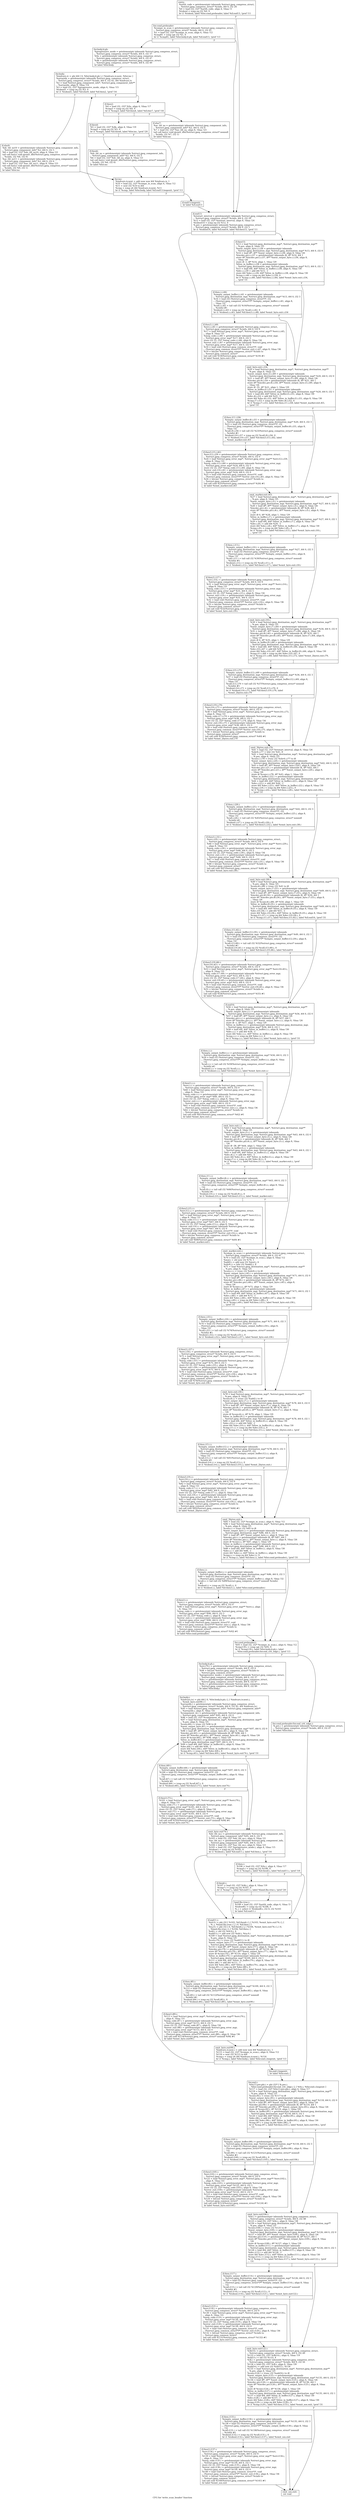 digraph "CFG for 'write_scan_header' function" {
	label="CFG for 'write_scan_header' function";

	Node0x5af9f70 [shape=record,label="{entry:\l  %arith_code = getelementptr inbounds %struct.jpeg_compress_struct,\l... %struct.jpeg_compress_struct* %cinfo, i64 0, i32 24\l  %0 = load i32, i32* %arith_code, align 4, !tbaa !3\l  %tobool = icmp eq i32 %0, 0\l  br i1 %tobool, label %for.cond.preheader, label %if.end13, !prof !11\l|{<s0>T|<s1>F}}"];
	Node0x5af9f70:s0 -> Node0x5afa100;
	Node0x5af9f70:s1 -> Node0x5afa1d0;
	Node0x5afa100 [shape=record,label="{for.cond.preheader:                               \l  %comps_in_scan = getelementptr inbounds %struct.jpeg_compress_struct,\l... %struct.jpeg_compress_struct* %cinfo, i64 0, i32 41\l  %1 = load i32, i32* %comps_in_scan, align 4, !tbaa !12\l  %cmp81 = icmp sgt i32 %1, 0\l  br i1 %cmp81, label %for.body.lr.ph, label %if.end13, !prof !13\l|{<s0>T|<s1>F}}"];
	Node0x5afa100:s0 -> Node0x5ad29a0;
	Node0x5afa100:s1 -> Node0x5afa1d0;
	Node0x5ad29a0 [shape=record,label="{for.body.lr.ph:                                   \l  %progressive_mode = getelementptr inbounds %struct.jpeg_compress_struct,\l... %struct.jpeg_compress_struct* %cinfo, i64 0, i32 37\l  %Ss = getelementptr inbounds %struct.jpeg_compress_struct,\l... %struct.jpeg_compress_struct* %cinfo, i64 0, i32 47\l  %Ah = getelementptr inbounds %struct.jpeg_compress_struct,\l... %struct.jpeg_compress_struct* %cinfo, i64 0, i32 49\l  br label %for.body\l}"];
	Node0x5ad29a0 -> Node0x5ad2f10;
	Node0x5ad2f10 [shape=record,label="{for.body:                                         \l  %indvars.iv = phi i64 [ 0, %for.body.lr.ph ], [ %indvars.iv.next, %for.inc ]\l  %arrayidx = getelementptr inbounds %struct.jpeg_compress_struct,\l... %struct.jpeg_compress_struct* %cinfo, i64 0, i32 42, i64 %indvars.iv\l  %2 = load %struct.jpeg_component_info*, %struct.jpeg_component_info**\l... %arrayidx, align 8, !tbaa !14\l  %3 = load i32, i32* %progressive_mode, align 4, !tbaa !15\l  %tobool1 = icmp eq i32 %3, 0\l  br i1 %tobool1, label %if.else9, label %if.then2, !prof !16\l|{<s0>T|<s1>F}}"];
	Node0x5ad2f10:s0 -> Node0x5ad3570;
	Node0x5ad2f10:s1 -> Node0x5ad3620;
	Node0x5ad3620 [shape=record,label="{if.then2:                                         \l  %4 = load i32, i32* %Ss, align 4, !tbaa !17\l  %cmp3 = icmp eq i32 %4, 0\l  br i1 %cmp3, label %if.then4, label %if.else7, !prof !18\l|{<s0>T|<s1>F}}"];
	Node0x5ad3620:s0 -> Node0x5ad3ae0;
	Node0x5ad3620:s1 -> Node0x5ad3b90;
	Node0x5ad3ae0 [shape=record,label="{if.then4:                                         \l  %5 = load i32, i32* %Ah, align 4, !tbaa !19\l  %cmp5 = icmp eq i32 %5, 0\l  br i1 %cmp5, label %if.then6, label %for.inc, !prof !20\l|{<s0>T|<s1>F}}"];
	Node0x5ad3ae0:s0 -> Node0x5ad4000;
	Node0x5ad3ae0:s1 -> Node0x5ad3130;
	Node0x5ad4000 [shape=record,label="{if.then6:                                         \l  %dc_tbl_no = getelementptr inbounds %struct.jpeg_component_info,\l... %struct.jpeg_component_info* %2, i64 0, i32 5\l  %6 = load i32, i32* %dc_tbl_no, align 4, !tbaa !21\l  tail call fastcc void @emit_dht(%struct.jpeg_compress_struct* nonnull\l... %cinfo, i32 %6, i32 0)\l  br label %for.inc\l}"];
	Node0x5ad4000 -> Node0x5ad3130;
	Node0x5ad3b90 [shape=record,label="{if.else7:                                         \l  %ac_tbl_no = getelementptr inbounds %struct.jpeg_component_info,\l... %struct.jpeg_component_info* %2, i64 0, i32 6\l  %7 = load i32, i32* %ac_tbl_no, align 8, !tbaa !23\l  tail call fastcc void @emit_dht(%struct.jpeg_compress_struct* nonnull\l... %cinfo, i32 %7, i32 1)\l  br label %for.inc\l}"];
	Node0x5ad3b90 -> Node0x5ad3130;
	Node0x5ad3570 [shape=record,label="{if.else9:                                         \l  %dc_tbl_no10 = getelementptr inbounds %struct.jpeg_component_info,\l... %struct.jpeg_component_info* %2, i64 0, i32 5\l  %8 = load i32, i32* %dc_tbl_no10, align 4, !tbaa !21\l  tail call fastcc void @emit_dht(%struct.jpeg_compress_struct* nonnull\l... %cinfo, i32 %8, i32 0)\l  %ac_tbl_no11 = getelementptr inbounds %struct.jpeg_component_info,\l... %struct.jpeg_component_info* %2, i64 0, i32 6\l  %9 = load i32, i32* %ac_tbl_no11, align 8, !tbaa !23\l  tail call fastcc void @emit_dht(%struct.jpeg_compress_struct* nonnull\l... %cinfo, i32 %9, i32 1)\l  br label %for.inc\l}"];
	Node0x5ad3570 -> Node0x5ad3130;
	Node0x5ad3130 [shape=record,label="{for.inc:                                          \l  %indvars.iv.next = add nuw nsw i64 %indvars.iv, 1\l  %10 = load i32, i32* %comps_in_scan, align 4, !tbaa !12\l  %11 = sext i32 %10 to i64\l  %cmp = icmp slt i64 %indvars.iv.next, %11\l  br i1 %cmp, label %for.body, label %if.end13.loopexit, !prof !13\l|{<s0>T|<s1>F}}"];
	Node0x5ad3130:s0 -> Node0x5ad2f10;
	Node0x5ad3130:s1 -> Node0x5ad56c0;
	Node0x5ad56c0 [shape=record,label="{if.end13.loopexit:                                \l  br label %if.end13\l}"];
	Node0x5ad56c0 -> Node0x5afa1d0;
	Node0x5afa1d0 [shape=record,label="{if.end13:                                         \l  %restart_interval = getelementptr inbounds %struct.jpeg_compress_struct,\l... %struct.jpeg_compress_struct* %cinfo, i64 0, i32 29\l  %12 = load i32, i32* %restart_interval, align 8, !tbaa !24\l  %tobool14 = icmp eq i32 %12, 0\l  %.pre = getelementptr inbounds %struct.jpeg_compress_struct,\l... %struct.jpeg_compress_struct* %cinfo, i64 0, i32 5\l  br i1 %tobool14, label %if.end16, label %if.then15, !prof !11\l|{<s0>T|<s1>F}}"];
	Node0x5afa1d0:s0 -> Node0x5ad6130;
	Node0x5afa1d0:s1 -> Node0x5ad6210;
	Node0x5ad6210 [shape=record,label="{if.then15:                                        \l  %13 = load %struct.jpeg_destination_mgr*, %struct.jpeg_destination_mgr**\l... %.pre, align 8, !tbaa !25\l  %next_output_byte.i.i.i36 = getelementptr inbounds\l... %struct.jpeg_destination_mgr, %struct.jpeg_destination_mgr* %13, i64 0, i32 0\l  %14 = load i8*, i8** %next_output_byte.i.i.i36, align 8, !tbaa !26\l  %incdec.ptr.i.i.i37 = getelementptr inbounds i8, i8* %14, i64 1\l  store i8* %incdec.ptr.i.i.i37, i8** %next_output_byte.i.i.i36, align 8,\l... !tbaa !26\l  store i8 -1, i8* %14, align 1, !tbaa !29\l  %free_in_buffer.i.i.i38 = getelementptr inbounds\l... %struct.jpeg_destination_mgr, %struct.jpeg_destination_mgr* %13, i64 0, i32 1\l  %15 = load i64, i64* %free_in_buffer.i.i.i38, align 8, !tbaa !30\l  %dec.i.i.i39 = add i64 %15, -1\l  store i64 %dec.i.i.i39, i64* %free_in_buffer.i.i.i38, align 8, !tbaa !30\l  %cmp.i.i.i40 = icmp eq i64 %dec.i.i.i39, 0\l  br i1 %cmp.i.i.i40, label %if.then.i.i.i44, label %emit_byte.exit.i.i54,\l... !prof !31\l|{<s0>T|<s1>F}}"];
	Node0x5ad6210:s0 -> Node0x5b09130;
	Node0x5ad6210:s1 -> Node0x5b09240;
	Node0x5b09130 [shape=record,label="{if.then.i.i.i44:                                  \l  %empty_output_buffer.i.i.i41 = getelementptr inbounds\l... %struct.jpeg_destination_mgr, %struct.jpeg_destination_mgr* %13, i64 0, i32 3\l  %16 = load i32 (%struct.jpeg_compress_struct*)*, i32\l... (%struct.jpeg_compress_struct*)** %empty_output_buffer.i.i.i41, align 8,\l... !tbaa !32\l  %call.i.i.i42 = tail call i32 %16(%struct.jpeg_compress_struct* nonnull\l... %cinfo) #1\l  %tobool.i.i.i43 = icmp eq i32 %call.i.i.i42, 0\l  br i1 %tobool.i.i.i43, label %if.then3.i.i.i48, label %emit_byte.exit.i.i54\l|{<s0>T|<s1>F}}"];
	Node0x5b09130:s0 -> Node0x5b09730;
	Node0x5b09130:s1 -> Node0x5b09240;
	Node0x5b09730 [shape=record,label="{if.then3.i.i.i48:                                 \l  %err.i.i.i45 = getelementptr inbounds %struct.jpeg_compress_struct,\l... %struct.jpeg_compress_struct* %cinfo, i64 0, i32 0\l  %17 = load %struct.jpeg_error_mgr*, %struct.jpeg_error_mgr** %err.i.i.i45,\l... align 8, !tbaa !33\l  %msg_code.i.i.i46 = getelementptr inbounds %struct.jpeg_error_mgr,\l... %struct.jpeg_error_mgr* %17, i64 0, i32 5\l  store i32 22, i32* %msg_code.i.i.i46, align 8, !tbaa !34\l  %error_exit.i.i.i47 = getelementptr inbounds %struct.jpeg_error_mgr,\l... %struct.jpeg_error_mgr* %17, i64 0, i32 0\l  %18 = load void (%struct.jpeg_common_struct*)*, void\l... (%struct.jpeg_common_struct*)** %error_exit.i.i.i47, align 8, !tbaa !36\l  %19 = bitcast %struct.jpeg_compress_struct* %cinfo to\l... %struct.jpeg_common_struct*\l  tail call void %18(%struct.jpeg_common_struct* %19) #1\l  br label %emit_byte.exit.i.i54\l}"];
	Node0x5b09730 -> Node0x5b09240;
	Node0x5b09240 [shape=record,label="{emit_byte.exit.i.i54:                             \l  %20 = load %struct.jpeg_destination_mgr*, %struct.jpeg_destination_mgr**\l... %.pre, align 8, !tbaa !25\l  %next_output_byte.i3.i.i49 = getelementptr inbounds\l... %struct.jpeg_destination_mgr, %struct.jpeg_destination_mgr* %20, i64 0, i32 0\l  %21 = load i8*, i8** %next_output_byte.i3.i.i49, align 8, !tbaa !26\l  %incdec.ptr.i4.i.i50 = getelementptr inbounds i8, i8* %21, i64 1\l  store i8* %incdec.ptr.i4.i.i50, i8** %next_output_byte.i3.i.i49, align 8,\l... !tbaa !26\l  store i8 -35, i8* %21, align 1, !tbaa !29\l  %free_in_buffer.i5.i.i51 = getelementptr inbounds\l... %struct.jpeg_destination_mgr, %struct.jpeg_destination_mgr* %20, i64 0, i32 1\l  %22 = load i64, i64* %free_in_buffer.i5.i.i51, align 8, !tbaa !30\l  %dec.i6.i.i52 = add i64 %22, -1\l  store i64 %dec.i6.i.i52, i64* %free_in_buffer.i5.i.i51, align 8, !tbaa !30\l  %cmp.i7.i.i53 = icmp eq i64 %dec.i6.i.i52, 0\l  br i1 %cmp.i7.i.i53, label %if.then.i11.i.i58, label %emit_marker.exit.i63,\l... !prof !31\l|{<s0>T|<s1>F}}"];
	Node0x5b09240:s0 -> Node0x5b0a730;
	Node0x5b09240:s1 -> Node0x5b0a810;
	Node0x5b0a730 [shape=record,label="{if.then.i11.i.i58:                                \l  %empty_output_buffer.i8.i.i55 = getelementptr inbounds\l... %struct.jpeg_destination_mgr, %struct.jpeg_destination_mgr* %20, i64 0, i32 3\l  %23 = load i32 (%struct.jpeg_compress_struct*)*, i32\l... (%struct.jpeg_compress_struct*)** %empty_output_buffer.i8.i.i55, align 8,\l... !tbaa !32\l  %call.i9.i.i56 = tail call i32 %23(%struct.jpeg_compress_struct* nonnull\l... %cinfo) #1\l  %tobool.i10.i.i57 = icmp eq i32 %call.i9.i.i56, 0\l  br i1 %tobool.i10.i.i57, label %if.then3.i15.i.i62, label\l... %emit_marker.exit.i63\l|{<s0>T|<s1>F}}"];
	Node0x5b0a730:s0 -> Node0x5b0ac40;
	Node0x5b0a730:s1 -> Node0x5b0a810;
	Node0x5b0ac40 [shape=record,label="{if.then3.i15.i.i62:                               \l  %err.i12.i.i59 = getelementptr inbounds %struct.jpeg_compress_struct,\l... %struct.jpeg_compress_struct* %cinfo, i64 0, i32 0\l  %24 = load %struct.jpeg_error_mgr*, %struct.jpeg_error_mgr** %err.i12.i.i59,\l... align 8, !tbaa !33\l  %msg_code.i13.i.i60 = getelementptr inbounds %struct.jpeg_error_mgr,\l... %struct.jpeg_error_mgr* %24, i64 0, i32 5\l  store i32 22, i32* %msg_code.i13.i.i60, align 8, !tbaa !34\l  %error_exit.i14.i.i61 = getelementptr inbounds %struct.jpeg_error_mgr,\l... %struct.jpeg_error_mgr* %24, i64 0, i32 0\l  %25 = load void (%struct.jpeg_common_struct*)*, void\l... (%struct.jpeg_common_struct*)** %error_exit.i14.i.i61, align 8, !tbaa !36\l  %26 = bitcast %struct.jpeg_compress_struct* %cinfo to\l... %struct.jpeg_common_struct*\l  tail call void %25(%struct.jpeg_common_struct* %26) #1\l  br label %emit_marker.exit.i63\l}"];
	Node0x5b0ac40 -> Node0x5b0a810;
	Node0x5b0a810 [shape=record,label="{emit_marker.exit.i63:                             \l  %27 = load %struct.jpeg_destination_mgr*, %struct.jpeg_destination_mgr**\l... %.pre, align 8, !tbaa !25\l  %next_output_byte.i.i5.i = getelementptr inbounds\l... %struct.jpeg_destination_mgr, %struct.jpeg_destination_mgr* %27, i64 0, i32 0\l  %28 = load i8*, i8** %next_output_byte.i.i5.i, align 8, !tbaa !26\l  %incdec.ptr.i.i6.i = getelementptr inbounds i8, i8* %28, i64 1\l  store i8* %incdec.ptr.i.i6.i, i8** %next_output_byte.i.i5.i, align 8, !tbaa\l... !26\l  store i8 0, i8* %28, align 1, !tbaa !29\l  %free_in_buffer.i.i7.i = getelementptr inbounds\l... %struct.jpeg_destination_mgr, %struct.jpeg_destination_mgr* %27, i64 0, i32 1\l  %29 = load i64, i64* %free_in_buffer.i.i7.i, align 8, !tbaa !30\l  %dec.i.i8.i = add i64 %29, -1\l  store i64 %dec.i.i8.i, i64* %free_in_buffer.i.i7.i, align 8, !tbaa !30\l  %cmp.i.i9.i = icmp eq i64 %dec.i.i8.i, 0\l  br i1 %cmp.i.i9.i, label %if.then.i.i13.i, label %emit_byte.exit.i18.i,\l... !prof !31\l|{<s0>T|<s1>F}}"];
	Node0x5b0a810:s0 -> Node0x5ac8c80;
	Node0x5b0a810:s1 -> Node0x5ac8d90;
	Node0x5ac8c80 [shape=record,label="{if.then.i.i13.i:                                  \l  %empty_output_buffer.i.i10.i = getelementptr inbounds\l... %struct.jpeg_destination_mgr, %struct.jpeg_destination_mgr* %27, i64 0, i32 3\l  %30 = load i32 (%struct.jpeg_compress_struct*)*, i32\l... (%struct.jpeg_compress_struct*)** %empty_output_buffer.i.i10.i, align 8,\l... !tbaa !32\l  %call.i.i11.i = tail call i32 %30(%struct.jpeg_compress_struct* nonnull\l... %cinfo) #1\l  %tobool.i.i12.i = icmp eq i32 %call.i.i11.i, 0\l  br i1 %tobool.i.i12.i, label %if.then3.i.i17.i, label %emit_byte.exit.i18.i\l|{<s0>T|<s1>F}}"];
	Node0x5ac8c80:s0 -> Node0x5b0c3b0;
	Node0x5ac8c80:s1 -> Node0x5ac8d90;
	Node0x5b0c3b0 [shape=record,label="{if.then3.i.i17.i:                                 \l  %err.i.i14.i = getelementptr inbounds %struct.jpeg_compress_struct,\l... %struct.jpeg_compress_struct* %cinfo, i64 0, i32 0\l  %31 = load %struct.jpeg_error_mgr*, %struct.jpeg_error_mgr** %err.i.i14.i,\l... align 8, !tbaa !33\l  %msg_code.i.i15.i = getelementptr inbounds %struct.jpeg_error_mgr,\l... %struct.jpeg_error_mgr* %31, i64 0, i32 5\l  store i32 22, i32* %msg_code.i.i15.i, align 8, !tbaa !34\l  %error_exit.i.i16.i = getelementptr inbounds %struct.jpeg_error_mgr,\l... %struct.jpeg_error_mgr* %31, i64 0, i32 0\l  %32 = load void (%struct.jpeg_common_struct*)*, void\l... (%struct.jpeg_common_struct*)** %error_exit.i.i16.i, align 8, !tbaa !36\l  %33 = bitcast %struct.jpeg_compress_struct* %cinfo to\l... %struct.jpeg_common_struct*\l  tail call void %32(%struct.jpeg_common_struct* %33) #1\l  br label %emit_byte.exit.i18.i\l}"];
	Node0x5b0c3b0 -> Node0x5ac8d90;
	Node0x5ac8d90 [shape=record,label="{emit_byte.exit.i18.i:                             \l  %34 = load %struct.jpeg_destination_mgr*, %struct.jpeg_destination_mgr**\l... %.pre, align 8, !tbaa !25\l  %next_output_byte.i7.i.i64 = getelementptr inbounds\l... %struct.jpeg_destination_mgr, %struct.jpeg_destination_mgr* %34, i64 0, i32 0\l  %35 = load i8*, i8** %next_output_byte.i7.i.i64, align 8, !tbaa !26\l  %incdec.ptr.i8.i.i65 = getelementptr inbounds i8, i8* %35, i64 1\l  store i8* %incdec.ptr.i8.i.i65, i8** %next_output_byte.i7.i.i64, align 8,\l... !tbaa !26\l  store i8 4, i8* %35, align 1, !tbaa !29\l  %free_in_buffer.i9.i.i66 = getelementptr inbounds\l... %struct.jpeg_destination_mgr, %struct.jpeg_destination_mgr* %34, i64 0, i32 1\l  %36 = load i64, i64* %free_in_buffer.i9.i.i66, align 8, !tbaa !30\l  %dec.i10.i.i67 = add i64 %36, -1\l  store i64 %dec.i10.i.i67, i64* %free_in_buffer.i9.i.i66, align 8, !tbaa !30\l  %cmp.i11.i.i68 = icmp eq i64 %dec.i10.i.i67, 0\l  br i1 %cmp.i11.i.i68, label %if.then.i15.i.i72, label %emit_2bytes.exit.i79,\l... !prof !31\l|{<s0>T|<s1>F}}"];
	Node0x5ac8d90:s0 -> Node0x5aa9c10;
	Node0x5ac8d90:s1 -> Node0x5aa9cf0;
	Node0x5aa9c10 [shape=record,label="{if.then.i15.i.i72:                                \l  %empty_output_buffer.i12.i.i69 = getelementptr inbounds\l... %struct.jpeg_destination_mgr, %struct.jpeg_destination_mgr* %34, i64 0, i32 3\l  %37 = load i32 (%struct.jpeg_compress_struct*)*, i32\l... (%struct.jpeg_compress_struct*)** %empty_output_buffer.i12.i.i69, align 8,\l... !tbaa !32\l  %call.i13.i.i70 = tail call i32 %37(%struct.jpeg_compress_struct* nonnull\l... %cinfo) #1\l  %tobool.i14.i.i71 = icmp eq i32 %call.i13.i.i70, 0\l  br i1 %tobool.i14.i.i71, label %if.then3.i19.i.i76, label\l... %emit_2bytes.exit.i79\l|{<s0>T|<s1>F}}"];
	Node0x5aa9c10:s0 -> Node0x5aaa120;
	Node0x5aa9c10:s1 -> Node0x5aa9cf0;
	Node0x5aaa120 [shape=record,label="{if.then3.i19.i.i76:                               \l  %err.i16.i.i73 = getelementptr inbounds %struct.jpeg_compress_struct,\l... %struct.jpeg_compress_struct* %cinfo, i64 0, i32 0\l  %38 = load %struct.jpeg_error_mgr*, %struct.jpeg_error_mgr** %err.i16.i.i73,\l... align 8, !tbaa !33\l  %msg_code.i17.i.i74 = getelementptr inbounds %struct.jpeg_error_mgr,\l... %struct.jpeg_error_mgr* %38, i64 0, i32 5\l  store i32 22, i32* %msg_code.i17.i.i74, align 8, !tbaa !34\l  %error_exit.i18.i.i75 = getelementptr inbounds %struct.jpeg_error_mgr,\l... %struct.jpeg_error_mgr* %38, i64 0, i32 0\l  %39 = load void (%struct.jpeg_common_struct*)*, void\l... (%struct.jpeg_common_struct*)** %error_exit.i18.i.i75, align 8, !tbaa !36\l  %40 = bitcast %struct.jpeg_compress_struct* %cinfo to\l... %struct.jpeg_common_struct*\l  tail call void %39(%struct.jpeg_common_struct* %40) #1\l  br label %emit_2bytes.exit.i79\l}"];
	Node0x5aaa120 -> Node0x5aa9cf0;
	Node0x5aa9cf0 [shape=record,label="{emit_2bytes.exit.i79:                             \l  %41 = load i32, i32* %restart_interval, align 8, !tbaa !24\l  %shr4.i.i77 = lshr i32 %41, 8\l  %42 = load %struct.jpeg_destination_mgr*, %struct.jpeg_destination_mgr**\l... %.pre, align 8, !tbaa !25\l  %conv.i.i.i78 = trunc i32 %shr4.i.i77 to i8\l  %next_output_byte.i.i20.i = getelementptr inbounds\l... %struct.jpeg_destination_mgr, %struct.jpeg_destination_mgr* %42, i64 0, i32 0\l  %43 = load i8*, i8** %next_output_byte.i.i20.i, align 8, !tbaa !26\l  %incdec.ptr.i.i21.i = getelementptr inbounds i8, i8* %43, i64 1\l  store i8* %incdec.ptr.i.i21.i, i8** %next_output_byte.i.i20.i, align 8,\l... !tbaa !26\l  store i8 %conv.i.i.i78, i8* %43, align 1, !tbaa !29\l  %free_in_buffer.i.i22.i = getelementptr inbounds\l... %struct.jpeg_destination_mgr, %struct.jpeg_destination_mgr* %42, i64 0, i32 1\l  %44 = load i64, i64* %free_in_buffer.i.i22.i, align 8, !tbaa !30\l  %dec.i.i23.i = add i64 %44, -1\l  store i64 %dec.i.i23.i, i64* %free_in_buffer.i.i22.i, align 8, !tbaa !30\l  %cmp.i.i24.i = icmp eq i64 %dec.i.i23.i, 0\l  br i1 %cmp.i.i24.i, label %if.then.i.i28.i, label %emit_byte.exit.i38.i,\l... !prof !31\l|{<s0>T|<s1>F}}"];
	Node0x5aa9cf0:s0 -> Node0x5b09b40;
	Node0x5aa9cf0:s1 -> Node0x5b09c50;
	Node0x5b09b40 [shape=record,label="{if.then.i.i28.i:                                  \l  %empty_output_buffer.i.i25.i = getelementptr inbounds\l... %struct.jpeg_destination_mgr, %struct.jpeg_destination_mgr* %42, i64 0, i32 3\l  %45 = load i32 (%struct.jpeg_compress_struct*)*, i32\l... (%struct.jpeg_compress_struct*)** %empty_output_buffer.i.i25.i, align 8,\l... !tbaa !32\l  %call.i.i26.i = tail call i32 %45(%struct.jpeg_compress_struct* nonnull\l... %cinfo) #1\l  %tobool.i.i27.i = icmp eq i32 %call.i.i26.i, 0\l  br i1 %tobool.i.i27.i, label %if.then3.i.i32.i, label %emit_byte.exit.i38.i\l|{<s0>T|<s1>F}}"];
	Node0x5b09b40:s0 -> Node0x5b0a010;
	Node0x5b09b40:s1 -> Node0x5b09c50;
	Node0x5b0a010 [shape=record,label="{if.then3.i.i32.i:                                 \l  %err.i.i29.i = getelementptr inbounds %struct.jpeg_compress_struct,\l... %struct.jpeg_compress_struct* %cinfo, i64 0, i32 0\l  %46 = load %struct.jpeg_error_mgr*, %struct.jpeg_error_mgr** %err.i.i29.i,\l... align 8, !tbaa !33\l  %msg_code.i.i30.i = getelementptr inbounds %struct.jpeg_error_mgr,\l... %struct.jpeg_error_mgr* %46, i64 0, i32 5\l  store i32 22, i32* %msg_code.i.i30.i, align 8, !tbaa !34\l  %error_exit.i.i31.i = getelementptr inbounds %struct.jpeg_error_mgr,\l... %struct.jpeg_error_mgr* %46, i64 0, i32 0\l  %47 = load void (%struct.jpeg_common_struct*)*, void\l... (%struct.jpeg_common_struct*)** %error_exit.i.i31.i, align 8, !tbaa !36\l  %48 = bitcast %struct.jpeg_compress_struct* %cinfo to\l... %struct.jpeg_common_struct*\l  tail call void %47(%struct.jpeg_common_struct* %48) #1\l  br label %emit_byte.exit.i38.i\l}"];
	Node0x5b0a010 -> Node0x5b09c50;
	Node0x5b09c50 [shape=record,label="{emit_byte.exit.i38.i:                             \l  %49 = load %struct.jpeg_destination_mgr*, %struct.jpeg_destination_mgr**\l... %.pre, align 8, !tbaa !25\l  %conv.i6.i.i80 = trunc i32 %41 to i8\l  %next_output_byte.i7.i33.i = getelementptr inbounds\l... %struct.jpeg_destination_mgr, %struct.jpeg_destination_mgr* %49, i64 0, i32 0\l  %50 = load i8*, i8** %next_output_byte.i7.i33.i, align 8, !tbaa !26\l  %incdec.ptr.i8.i34.i = getelementptr inbounds i8, i8* %50, i64 1\l  store i8* %incdec.ptr.i8.i34.i, i8** %next_output_byte.i7.i33.i, align 8,\l... !tbaa !26\l  store i8 %conv.i6.i.i80, i8* %50, align 1, !tbaa !29\l  %free_in_buffer.i9.i35.i = getelementptr inbounds\l... %struct.jpeg_destination_mgr, %struct.jpeg_destination_mgr* %49, i64 0, i32 1\l  %51 = load i64, i64* %free_in_buffer.i9.i35.i, align 8, !tbaa !30\l  %dec.i10.i36.i = add i64 %51, -1\l  store i64 %dec.i10.i36.i, i64* %free_in_buffer.i9.i35.i, align 8, !tbaa !30\l  %cmp.i11.i37.i = icmp eq i64 %dec.i10.i36.i, 0\l  br i1 %cmp.i11.i37.i, label %if.then.i15.i42.i, label %if.end16, !prof !31\l|{<s0>T|<s1>F}}"];
	Node0x5b09c50:s0 -> Node0x5ac78b0;
	Node0x5b09c50:s1 -> Node0x5ad6130;
	Node0x5ac78b0 [shape=record,label="{if.then.i15.i42.i:                                \l  %empty_output_buffer.i12.i39.i = getelementptr inbounds\l... %struct.jpeg_destination_mgr, %struct.jpeg_destination_mgr* %49, i64 0, i32 3\l  %52 = load i32 (%struct.jpeg_compress_struct*)*, i32\l... (%struct.jpeg_compress_struct*)** %empty_output_buffer.i12.i39.i, align 8,\l... !tbaa !32\l  %call.i13.i40.i = tail call i32 %52(%struct.jpeg_compress_struct* nonnull\l... %cinfo) #1\l  %tobool.i14.i41.i = icmp eq i32 %call.i13.i40.i, 0\l  br i1 %tobool.i14.i41.i, label %if.then3.i19.i46.i, label %if.end16\l|{<s0>T|<s1>F}}"];
	Node0x5ac78b0:s0 -> Node0x5ac7c80;
	Node0x5ac78b0:s1 -> Node0x5ad6130;
	Node0x5ac7c80 [shape=record,label="{if.then3.i19.i46.i:                               \l  %err.i16.i43.i = getelementptr inbounds %struct.jpeg_compress_struct,\l... %struct.jpeg_compress_struct* %cinfo, i64 0, i32 0\l  %53 = load %struct.jpeg_error_mgr*, %struct.jpeg_error_mgr** %err.i16.i43.i,\l... align 8, !tbaa !33\l  %msg_code.i17.i44.i = getelementptr inbounds %struct.jpeg_error_mgr,\l... %struct.jpeg_error_mgr* %53, i64 0, i32 5\l  store i32 22, i32* %msg_code.i17.i44.i, align 8, !tbaa !34\l  %error_exit.i18.i45.i = getelementptr inbounds %struct.jpeg_error_mgr,\l... %struct.jpeg_error_mgr* %53, i64 0, i32 0\l  %54 = load void (%struct.jpeg_common_struct*)*, void\l... (%struct.jpeg_common_struct*)** %error_exit.i18.i45.i, align 8, !tbaa !36\l  %55 = bitcast %struct.jpeg_compress_struct* %cinfo to\l... %struct.jpeg_common_struct*\l  tail call void %54(%struct.jpeg_common_struct* %55) #1\l  br label %if.end16\l}"];
	Node0x5ac7c80 -> Node0x5ad6130;
	Node0x5ad6130 [shape=record,label="{if.end16:                                         \l  %56 = load %struct.jpeg_destination_mgr*, %struct.jpeg_destination_mgr**\l... %.pre, align 8, !tbaa !25\l  %next_output_byte.i.i.i = getelementptr inbounds\l... %struct.jpeg_destination_mgr, %struct.jpeg_destination_mgr* %56, i64 0, i32 0\l  %57 = load i8*, i8** %next_output_byte.i.i.i, align 8, !tbaa !26\l  %incdec.ptr.i.i.i = getelementptr inbounds i8, i8* %57, i64 1\l  store i8* %incdec.ptr.i.i.i, i8** %next_output_byte.i.i.i, align 8, !tbaa !26\l  store i8 -1, i8* %57, align 1, !tbaa !29\l  %free_in_buffer.i.i.i = getelementptr inbounds %struct.jpeg_destination_mgr,\l... %struct.jpeg_destination_mgr* %56, i64 0, i32 1\l  %58 = load i64, i64* %free_in_buffer.i.i.i, align 8, !tbaa !30\l  %dec.i.i.i = add i64 %58, -1\l  store i64 %dec.i.i.i, i64* %free_in_buffer.i.i.i, align 8, !tbaa !30\l  %cmp.i.i.i = icmp eq i64 %dec.i.i.i, 0\l  br i1 %cmp.i.i.i, label %if.then.i.i.i, label %emit_byte.exit.i.i, !prof !31\l|{<s0>T|<s1>F}}"];
	Node0x5ad6130:s0 -> Node0x5abb3f0;
	Node0x5ad6130:s1 -> Node0x5abb500;
	Node0x5abb3f0 [shape=record,label="{if.then.i.i.i:                                    \l  %empty_output_buffer.i.i.i = getelementptr inbounds\l... %struct.jpeg_destination_mgr, %struct.jpeg_destination_mgr* %56, i64 0, i32 3\l  %59 = load i32 (%struct.jpeg_compress_struct*)*, i32\l... (%struct.jpeg_compress_struct*)** %empty_output_buffer.i.i.i, align 8, !tbaa\l... !32\l  %call.i.i.i = tail call i32 %59(%struct.jpeg_compress_struct* nonnull\l... %cinfo) #1\l  %tobool.i.i.i = icmp eq i32 %call.i.i.i, 0\l  br i1 %tobool.i.i.i, label %if.then3.i.i.i, label %emit_byte.exit.i.i\l|{<s0>T|<s1>F}}"];
	Node0x5abb3f0:s0 -> Node0x5abb920;
	Node0x5abb3f0:s1 -> Node0x5abb500;
	Node0x5abb920 [shape=record,label="{if.then3.i.i.i:                                   \l  %err.i.i.i = getelementptr inbounds %struct.jpeg_compress_struct,\l... %struct.jpeg_compress_struct* %cinfo, i64 0, i32 0\l  %60 = load %struct.jpeg_error_mgr*, %struct.jpeg_error_mgr** %err.i.i.i,\l... align 8, !tbaa !33\l  %msg_code.i.i.i = getelementptr inbounds %struct.jpeg_error_mgr,\l... %struct.jpeg_error_mgr* %60, i64 0, i32 5\l  store i32 22, i32* %msg_code.i.i.i, align 8, !tbaa !34\l  %error_exit.i.i.i = getelementptr inbounds %struct.jpeg_error_mgr,\l... %struct.jpeg_error_mgr* %60, i64 0, i32 0\l  %61 = load void (%struct.jpeg_common_struct*)*, void\l... (%struct.jpeg_common_struct*)** %error_exit.i.i.i, align 8, !tbaa !36\l  %62 = bitcast %struct.jpeg_compress_struct* %cinfo to\l... %struct.jpeg_common_struct*\l  tail call void %61(%struct.jpeg_common_struct* %62) #1\l  br label %emit_byte.exit.i.i\l}"];
	Node0x5abb920 -> Node0x5abb500;
	Node0x5abb500 [shape=record,label="{emit_byte.exit.i.i:                               \l  %63 = load %struct.jpeg_destination_mgr*, %struct.jpeg_destination_mgr**\l... %.pre, align 8, !tbaa !25\l  %next_output_byte.i3.i.i = getelementptr inbounds\l... %struct.jpeg_destination_mgr, %struct.jpeg_destination_mgr* %63, i64 0, i32 0\l  %64 = load i8*, i8** %next_output_byte.i3.i.i, align 8, !tbaa !26\l  %incdec.ptr.i4.i.i = getelementptr inbounds i8, i8* %64, i64 1\l  store i8* %incdec.ptr.i4.i.i, i8** %next_output_byte.i3.i.i, align 8, !tbaa\l... !26\l  store i8 -38, i8* %64, align 1, !tbaa !29\l  %free_in_buffer.i5.i.i = getelementptr inbounds\l... %struct.jpeg_destination_mgr, %struct.jpeg_destination_mgr* %63, i64 0, i32 1\l  %65 = load i64, i64* %free_in_buffer.i5.i.i, align 8, !tbaa !30\l  %dec.i6.i.i = add i64 %65, -1\l  store i64 %dec.i6.i.i, i64* %free_in_buffer.i5.i.i, align 8, !tbaa !30\l  %cmp.i7.i.i = icmp eq i64 %dec.i6.i.i, 0\l  br i1 %cmp.i7.i.i, label %if.then.i11.i.i, label %emit_marker.exit.i, !prof\l... !31\l|{<s0>T|<s1>F}}"];
	Node0x5abb500:s0 -> Node0x5b173e0;
	Node0x5abb500:s1 -> Node0x5b174f0;
	Node0x5b173e0 [shape=record,label="{if.then.i11.i.i:                                  \l  %empty_output_buffer.i8.i.i = getelementptr inbounds\l... %struct.jpeg_destination_mgr, %struct.jpeg_destination_mgr* %63, i64 0, i32 3\l  %66 = load i32 (%struct.jpeg_compress_struct*)*, i32\l... (%struct.jpeg_compress_struct*)** %empty_output_buffer.i8.i.i, align 8, !tbaa\l... !32\l  %call.i9.i.i = tail call i32 %66(%struct.jpeg_compress_struct* nonnull\l... %cinfo) #1\l  %tobool.i10.i.i = icmp eq i32 %call.i9.i.i, 0\l  br i1 %tobool.i10.i.i, label %if.then3.i15.i.i, label %emit_marker.exit.i\l|{<s0>T|<s1>F}}"];
	Node0x5b173e0:s0 -> Node0x5b178f0;
	Node0x5b173e0:s1 -> Node0x5b174f0;
	Node0x5b178f0 [shape=record,label="{if.then3.i15.i.i:                                 \l  %err.i12.i.i = getelementptr inbounds %struct.jpeg_compress_struct,\l... %struct.jpeg_compress_struct* %cinfo, i64 0, i32 0\l  %67 = load %struct.jpeg_error_mgr*, %struct.jpeg_error_mgr** %err.i12.i.i,\l... align 8, !tbaa !33\l  %msg_code.i13.i.i = getelementptr inbounds %struct.jpeg_error_mgr,\l... %struct.jpeg_error_mgr* %67, i64 0, i32 5\l  store i32 22, i32* %msg_code.i13.i.i, align 8, !tbaa !34\l  %error_exit.i14.i.i = getelementptr inbounds %struct.jpeg_error_mgr,\l... %struct.jpeg_error_mgr* %67, i64 0, i32 0\l  %68 = load void (%struct.jpeg_common_struct*)*, void\l... (%struct.jpeg_common_struct*)** %error_exit.i14.i.i, align 8, !tbaa !36\l  %69 = bitcast %struct.jpeg_compress_struct* %cinfo to\l... %struct.jpeg_common_struct*\l  tail call void %68(%struct.jpeg_common_struct* %69) #1\l  br label %emit_marker.exit.i\l}"];
	Node0x5b178f0 -> Node0x5b174f0;
	Node0x5b174f0 [shape=record,label="{emit_marker.exit.i:                               \l  %comps_in_scan.i = getelementptr inbounds %struct.jpeg_compress_struct,\l... %struct.jpeg_compress_struct* %cinfo, i64 0, i32 41\l  %70 = load i32, i32* %comps_in_scan.i, align 4, !tbaa !12\l  %mul.i = shl nsw i32 %70, 1\l  %add2.i = add nsw i32 %mul.i, 6\l  %shr4.i.i = lshr i32 %add2.i, 8\l  %71 = load %struct.jpeg_destination_mgr*, %struct.jpeg_destination_mgr**\l... %.pre, align 8, !tbaa !25\l  %conv.i.i.i = trunc i32 %shr4.i.i to i8\l  %next_output_byte.i.i45.i = getelementptr inbounds\l... %struct.jpeg_destination_mgr, %struct.jpeg_destination_mgr* %71, i64 0, i32 0\l  %72 = load i8*, i8** %next_output_byte.i.i45.i, align 8, !tbaa !26\l  %incdec.ptr.i.i46.i = getelementptr inbounds i8, i8* %72, i64 1\l  store i8* %incdec.ptr.i.i46.i, i8** %next_output_byte.i.i45.i, align 8,\l... !tbaa !26\l  store i8 %conv.i.i.i, i8* %72, align 1, !tbaa !29\l  %free_in_buffer.i.i47.i = getelementptr inbounds\l... %struct.jpeg_destination_mgr, %struct.jpeg_destination_mgr* %71, i64 0, i32 1\l  %73 = load i64, i64* %free_in_buffer.i.i47.i, align 8, !tbaa !30\l  %dec.i.i48.i = add i64 %73, -1\l  store i64 %dec.i.i48.i, i64* %free_in_buffer.i.i47.i, align 8, !tbaa !30\l  %cmp.i.i49.i = icmp eq i64 %dec.i.i48.i, 0\l  br i1 %cmp.i.i49.i, label %if.then.i.i53.i, label %emit_byte.exit.i58.i,\l... !prof !31\l|{<s0>T|<s1>F}}"];
	Node0x5b174f0:s0 -> Node0x5b188f0;
	Node0x5b174f0:s1 -> Node0x5b18a00;
	Node0x5b188f0 [shape=record,label="{if.then.i.i53.i:                                  \l  %empty_output_buffer.i.i50.i = getelementptr inbounds\l... %struct.jpeg_destination_mgr, %struct.jpeg_destination_mgr* %71, i64 0, i32 3\l  %74 = load i32 (%struct.jpeg_compress_struct*)*, i32\l... (%struct.jpeg_compress_struct*)** %empty_output_buffer.i.i50.i, align 8,\l... !tbaa !32\l  %call.i.i51.i = tail call i32 %74(%struct.jpeg_compress_struct* nonnull\l... %cinfo) #1\l  %tobool.i.i52.i = icmp eq i32 %call.i.i51.i, 0\l  br i1 %tobool.i.i52.i, label %if.then3.i.i57.i, label %emit_byte.exit.i58.i\l|{<s0>T|<s1>F}}"];
	Node0x5b188f0:s0 -> Node0x5b18e40;
	Node0x5b188f0:s1 -> Node0x5b18a00;
	Node0x5b18e40 [shape=record,label="{if.then3.i.i57.i:                                 \l  %err.i.i54.i = getelementptr inbounds %struct.jpeg_compress_struct,\l... %struct.jpeg_compress_struct* %cinfo, i64 0, i32 0\l  %75 = load %struct.jpeg_error_mgr*, %struct.jpeg_error_mgr** %err.i.i54.i,\l... align 8, !tbaa !33\l  %msg_code.i.i55.i = getelementptr inbounds %struct.jpeg_error_mgr,\l... %struct.jpeg_error_mgr* %75, i64 0, i32 5\l  store i32 22, i32* %msg_code.i.i55.i, align 8, !tbaa !34\l  %error_exit.i.i56.i = getelementptr inbounds %struct.jpeg_error_mgr,\l... %struct.jpeg_error_mgr* %75, i64 0, i32 0\l  %76 = load void (%struct.jpeg_common_struct*)*, void\l... (%struct.jpeg_common_struct*)** %error_exit.i.i56.i, align 8, !tbaa !36\l  %77 = bitcast %struct.jpeg_compress_struct* %cinfo to\l... %struct.jpeg_common_struct*\l  tail call void %76(%struct.jpeg_common_struct* %77) #1\l  br label %emit_byte.exit.i58.i\l}"];
	Node0x5b18e40 -> Node0x5b18a00;
	Node0x5b18a00 [shape=record,label="{emit_byte.exit.i58.i:                             \l  %78 = load %struct.jpeg_destination_mgr*, %struct.jpeg_destination_mgr**\l... %.pre, align 8, !tbaa !25\l  %conv.i6.i.i = trunc i32 %add2.i to i8\l  %next_output_byte.i7.i.i = getelementptr inbounds\l... %struct.jpeg_destination_mgr, %struct.jpeg_destination_mgr* %78, i64 0, i32 0\l  %79 = load i8*, i8** %next_output_byte.i7.i.i, align 8, !tbaa !26\l  %incdec.ptr.i8.i.i = getelementptr inbounds i8, i8* %79, i64 1\l  store i8* %incdec.ptr.i8.i.i, i8** %next_output_byte.i7.i.i, align 8, !tbaa\l... !26\l  store i8 %conv.i6.i.i, i8* %79, align 1, !tbaa !29\l  %free_in_buffer.i9.i.i = getelementptr inbounds\l... %struct.jpeg_destination_mgr, %struct.jpeg_destination_mgr* %78, i64 0, i32 1\l  %80 = load i64, i64* %free_in_buffer.i9.i.i, align 8, !tbaa !30\l  %dec.i10.i.i = add i64 %80, -1\l  store i64 %dec.i10.i.i, i64* %free_in_buffer.i9.i.i, align 8, !tbaa !30\l  %cmp.i11.i.i = icmp eq i64 %dec.i10.i.i, 0\l  br i1 %cmp.i11.i.i, label %if.then.i15.i.i, label %emit_2bytes.exit.i, !prof\l... !31\l|{<s0>T|<s1>F}}"];
	Node0x5b18a00:s0 -> Node0x5b19b50;
	Node0x5b18a00:s1 -> Node0x5b19c60;
	Node0x5b19b50 [shape=record,label="{if.then.i15.i.i:                                  \l  %empty_output_buffer.i12.i.i = getelementptr inbounds\l... %struct.jpeg_destination_mgr, %struct.jpeg_destination_mgr* %78, i64 0, i32 3\l  %81 = load i32 (%struct.jpeg_compress_struct*)*, i32\l... (%struct.jpeg_compress_struct*)** %empty_output_buffer.i12.i.i, align 8,\l... !tbaa !32\l  %call.i13.i.i = tail call i32 %81(%struct.jpeg_compress_struct* nonnull\l... %cinfo) #1\l  %tobool.i14.i.i = icmp eq i32 %call.i13.i.i, 0\l  br i1 %tobool.i14.i.i, label %if.then3.i19.i.i, label %emit_2bytes.exit.i\l|{<s0>T|<s1>F}}"];
	Node0x5b19b50:s0 -> Node0x5b1a060;
	Node0x5b19b50:s1 -> Node0x5b19c60;
	Node0x5b1a060 [shape=record,label="{if.then3.i19.i.i:                                 \l  %err.i16.i.i = getelementptr inbounds %struct.jpeg_compress_struct,\l... %struct.jpeg_compress_struct* %cinfo, i64 0, i32 0\l  %82 = load %struct.jpeg_error_mgr*, %struct.jpeg_error_mgr** %err.i16.i.i,\l... align 8, !tbaa !33\l  %msg_code.i17.i.i = getelementptr inbounds %struct.jpeg_error_mgr,\l... %struct.jpeg_error_mgr* %82, i64 0, i32 5\l  store i32 22, i32* %msg_code.i17.i.i, align 8, !tbaa !34\l  %error_exit.i18.i.i = getelementptr inbounds %struct.jpeg_error_mgr,\l... %struct.jpeg_error_mgr* %82, i64 0, i32 0\l  %83 = load void (%struct.jpeg_common_struct*)*, void\l... (%struct.jpeg_common_struct*)** %error_exit.i18.i.i, align 8, !tbaa !36\l  %84 = bitcast %struct.jpeg_compress_struct* %cinfo to\l... %struct.jpeg_common_struct*\l  tail call void %83(%struct.jpeg_common_struct* %84) #1\l  br label %emit_2bytes.exit.i\l}"];
	Node0x5b1a060 -> Node0x5b19c60;
	Node0x5b19c60 [shape=record,label="{emit_2bytes.exit.i:                               \l  %85 = load i32, i32* %comps_in_scan.i, align 4, !tbaa !12\l  %86 = load %struct.jpeg_destination_mgr*, %struct.jpeg_destination_mgr**\l... %.pre, align 8, !tbaa !25\l  %conv.i.i = trunc i32 %85 to i8\l  %next_output_byte.i.i = getelementptr inbounds %struct.jpeg_destination_mgr,\l... %struct.jpeg_destination_mgr* %86, i64 0, i32 0\l  %87 = load i8*, i8** %next_output_byte.i.i, align 8, !tbaa !26\l  %incdec.ptr.i.i = getelementptr inbounds i8, i8* %87, i64 1\l  store i8* %incdec.ptr.i.i, i8** %next_output_byte.i.i, align 8, !tbaa !26\l  store i8 %conv.i.i, i8* %87, align 1, !tbaa !29\l  %free_in_buffer.i.i = getelementptr inbounds %struct.jpeg_destination_mgr,\l... %struct.jpeg_destination_mgr* %86, i64 0, i32 1\l  %88 = load i64, i64* %free_in_buffer.i.i, align 8, !tbaa !30\l  %dec.i.i = add i64 %88, -1\l  store i64 %dec.i.i, i64* %free_in_buffer.i.i, align 8, !tbaa !30\l  %cmp.i.i = icmp eq i64 %dec.i.i, 0\l  br i1 %cmp.i.i, label %if.then.i.i, label %for.cond.preheader.i, !prof !31\l|{<s0>T|<s1>F}}"];
	Node0x5b19c60:s0 -> Node0x5b1ada0;
	Node0x5b19c60:s1 -> Node0x5b1ae80;
	Node0x5b1ada0 [shape=record,label="{if.then.i.i:                                      \l  %empty_output_buffer.i.i = getelementptr inbounds\l... %struct.jpeg_destination_mgr, %struct.jpeg_destination_mgr* %86, i64 0, i32 3\l  %89 = load i32 (%struct.jpeg_compress_struct*)*, i32\l... (%struct.jpeg_compress_struct*)** %empty_output_buffer.i.i, align 8, !tbaa !32\l  %call.i.i = tail call i32 %89(%struct.jpeg_compress_struct* nonnull %cinfo)\l... #1\l  %tobool.i.i = icmp eq i32 %call.i.i, 0\l  br i1 %tobool.i.i, label %if.then3.i.i, label %for.cond.preheader.i\l|{<s0>T|<s1>F}}"];
	Node0x5b1ada0:s0 -> Node0x5b12800;
	Node0x5b1ada0:s1 -> Node0x5b1ae80;
	Node0x5b12800 [shape=record,label="{if.then3.i.i:                                     \l  %err.i.i = getelementptr inbounds %struct.jpeg_compress_struct,\l... %struct.jpeg_compress_struct* %cinfo, i64 0, i32 0\l  %90 = load %struct.jpeg_error_mgr*, %struct.jpeg_error_mgr** %err.i.i, align\l... 8, !tbaa !33\l  %msg_code.i.i = getelementptr inbounds %struct.jpeg_error_mgr,\l... %struct.jpeg_error_mgr* %90, i64 0, i32 5\l  store i32 22, i32* %msg_code.i.i, align 8, !tbaa !34\l  %error_exit.i.i = getelementptr inbounds %struct.jpeg_error_mgr,\l... %struct.jpeg_error_mgr* %90, i64 0, i32 0\l  %91 = load void (%struct.jpeg_common_struct*)*, void\l... (%struct.jpeg_common_struct*)** %error_exit.i.i, align 8, !tbaa !36\l  %92 = bitcast %struct.jpeg_compress_struct* %cinfo to\l... %struct.jpeg_common_struct*\l  tail call void %91(%struct.jpeg_common_struct* %92) #1\l  br label %for.cond.preheader.i\l}"];
	Node0x5b12800 -> Node0x5b1ae80;
	Node0x5b1ae80 [shape=record,label="{for.cond.preheader.i:                             \l  %93 = load i32, i32* %comps_in_scan.i, align 4, !tbaa !12\l  %cmp139.i = icmp sgt i32 %93, 0\l  br i1 %cmp139.i, label %for.body.lr.ph.i, label\l... %for.cond.preheader.for.end_crit_edge.i, !prof !13\l|{<s0>T|<s1>F}}"];
	Node0x5b1ae80:s0 -> Node0x5b12f50;
	Node0x5b1ae80:s1 -> Node0x5b13090;
	Node0x5b13090 [shape=record,label="{for.cond.preheader.for.end_crit_edge.i:           \l  %.pre.i = getelementptr inbounds %struct.jpeg_compress_struct,\l... %struct.jpeg_compress_struct* %cinfo, i64 0, i32 47\l  br label %for.end.i\l}"];
	Node0x5b13090 -> Node0x5b1c970;
	Node0x5b12f50 [shape=record,label="{for.body.lr.ph.i:                                 \l  %err.i70.i = getelementptr inbounds %struct.jpeg_compress_struct,\l... %struct.jpeg_compress_struct* %cinfo, i64 0, i32 0\l  %94 = bitcast %struct.jpeg_compress_struct* %cinfo to\l... %struct.jpeg_common_struct*\l  %progressive_mode.i = getelementptr inbounds %struct.jpeg_compress_struct,\l... %struct.jpeg_compress_struct* %cinfo, i64 0, i32 37\l  %Ss.i = getelementptr inbounds %struct.jpeg_compress_struct,\l... %struct.jpeg_compress_struct* %cinfo, i64 0, i32 47\l  %Ah.i = getelementptr inbounds %struct.jpeg_compress_struct,\l... %struct.jpeg_compress_struct* %cinfo, i64 0, i32 49\l  br label %for.body.i\l}"];
	Node0x5b12f50 -> Node0x5b1ccf0;
	Node0x5b1ccf0 [shape=record,label="{for.body.i:                                       \l  %indvars.iv.i = phi i64 [ 0, %for.body.lr.ph.i ], [ %indvars.iv.next.i,\l... %emit_byte.exit90.i ]\l  %arrayidx.i = getelementptr inbounds %struct.jpeg_compress_struct,\l... %struct.jpeg_compress_struct* %cinfo, i64 0, i32 42, i64 %indvars.iv.i\l  %95 = load %struct.jpeg_component_info*, %struct.jpeg_component_info**\l... %arrayidx.i, align 8, !tbaa !14\l  %component_id.i = getelementptr inbounds %struct.jpeg_component_info,\l... %struct.jpeg_component_info* %95, i64 0, i32 0\l  %96 = load i32, i32* %component_id.i, align 8, !tbaa !37\l  %97 = load %struct.jpeg_destination_mgr*, %struct.jpeg_destination_mgr**\l... %.pre, align 8, !tbaa !25\l  %conv.i60.i = trunc i32 %96 to i8\l  %next_output_byte.i61.i = getelementptr inbounds\l... %struct.jpeg_destination_mgr, %struct.jpeg_destination_mgr* %97, i64 0, i32 0\l  %98 = load i8*, i8** %next_output_byte.i61.i, align 8, !tbaa !26\l  %incdec.ptr.i62.i = getelementptr inbounds i8, i8* %98, i64 1\l  store i8* %incdec.ptr.i62.i, i8** %next_output_byte.i61.i, align 8, !tbaa !26\l  store i8 %conv.i60.i, i8* %98, align 1, !tbaa !29\l  %free_in_buffer.i63.i = getelementptr inbounds %struct.jpeg_destination_mgr,\l... %struct.jpeg_destination_mgr* %97, i64 0, i32 1\l  %99 = load i64, i64* %free_in_buffer.i63.i, align 8, !tbaa !30\l  %dec.i64.i = add i64 %99, -1\l  store i64 %dec.i64.i, i64* %free_in_buffer.i63.i, align 8, !tbaa !30\l  %cmp.i65.i = icmp eq i64 %dec.i64.i, 0\l  br i1 %cmp.i65.i, label %if.then.i69.i, label %emit_byte.exit74.i, !prof !31\l|{<s0>T|<s1>F}}"];
	Node0x5b1ccf0:s0 -> Node0x5b1db00;
	Node0x5b1ccf0:s1 -> Node0x5b1dc10;
	Node0x5b1db00 [shape=record,label="{if.then.i69.i:                                    \l  %empty_output_buffer.i66.i = getelementptr inbounds\l... %struct.jpeg_destination_mgr, %struct.jpeg_destination_mgr* %97, i64 0, i32 3\l  %100 = load i32 (%struct.jpeg_compress_struct*)*, i32\l... (%struct.jpeg_compress_struct*)** %empty_output_buffer.i66.i, align 8, !tbaa\l... !32\l  %call.i67.i = tail call i32 %100(%struct.jpeg_compress_struct* nonnull\l... %cinfo) #1\l  %tobool.i68.i = icmp eq i32 %call.i67.i, 0\l  br i1 %tobool.i68.i, label %if.then3.i73.i, label %emit_byte.exit74.i\l|{<s0>T|<s1>F}}"];
	Node0x5b1db00:s0 -> Node0x5b1e050;
	Node0x5b1db00:s1 -> Node0x5b1dc10;
	Node0x5b1e050 [shape=record,label="{if.then3.i73.i:                                   \l  %101 = load %struct.jpeg_error_mgr*, %struct.jpeg_error_mgr** %err.i70.i,\l... align 8, !tbaa !33\l  %msg_code.i71.i = getelementptr inbounds %struct.jpeg_error_mgr,\l... %struct.jpeg_error_mgr* %101, i64 0, i32 5\l  store i32 22, i32* %msg_code.i71.i, align 8, !tbaa !34\l  %error_exit.i72.i = getelementptr inbounds %struct.jpeg_error_mgr,\l... %struct.jpeg_error_mgr* %101, i64 0, i32 0\l  %102 = load void (%struct.jpeg_common_struct*)*, void\l... (%struct.jpeg_common_struct*)** %error_exit.i72.i, align 8, !tbaa !36\l  tail call void %102(%struct.jpeg_common_struct* nonnull %94) #1\l  br label %emit_byte.exit74.i\l}"];
	Node0x5b1e050 -> Node0x5b1dc10;
	Node0x5b1dc10 [shape=record,label="{emit_byte.exit74.i:                               \l  %dc_tbl_no.i = getelementptr inbounds %struct.jpeg_component_info,\l... %struct.jpeg_component_info* %95, i64 0, i32 5\l  %103 = load i32, i32* %dc_tbl_no.i, align 4, !tbaa !21\l  %ac_tbl_no.i = getelementptr inbounds %struct.jpeg_component_info,\l... %struct.jpeg_component_info* %95, i64 0, i32 6\l  %104 = load i32, i32* %ac_tbl_no.i, align 8, !tbaa !23\l  %105 = load i32, i32* %progressive_mode.i, align 4, !tbaa !15\l  %tobool.i = icmp eq i32 %105, 0\l  br i1 %tobool.i, label %if.end11.i, label %if.then.i, !prof !16\l|{<s0>T|<s1>F}}"];
	Node0x5b1dc10:s0 -> Node0x5b1e8b0;
	Node0x5b1dc10:s1 -> Node0x5b1e990;
	Node0x5b1e990 [shape=record,label="{if.then.i:                                        \l  %106 = load i32, i32* %Ss.i, align 4, !tbaa !17\l  %cmp5.i = icmp eq i32 %106, 0\l  br i1 %cmp5.i, label %if.then6.i, label %if.end11.i, !prof !18\l|{<s0>T|<s1>F}}"];
	Node0x5b1e990:s0 -> Node0x5b1f7a0;
	Node0x5b1e990:s1 -> Node0x5b1e8b0;
	Node0x5b1f7a0 [shape=record,label="{if.then6.i:                                       \l  %107 = load i32, i32* %Ah.i, align 4, !tbaa !19\l  %cmp7.i = icmp eq i32 %107, 0\l  br i1 %cmp7.i, label %if.end11.i, label %land.lhs.true.i, !prof !20\l|{<s0>T|<s1>F}}"];
	Node0x5b1f7a0:s0 -> Node0x5b1e8b0;
	Node0x5b1f7a0:s1 -> Node0x5b20580;
	Node0x5b20580 [shape=record,label="{land.lhs.true.i:                                  \l  %108 = load i32, i32* %arith_code, align 4, !tbaa !3\l  %tobool8.i = icmp eq i32 %108, 0\l  %..i = select i1 %tobool8.i, i32 0, i32 %103\l  br label %if.end11.i\l}"];
	Node0x5b20580 -> Node0x5b1e8b0;
	Node0x5b1e8b0 [shape=record,label="{if.end11.i:                                       \l  %td.0.i = phi i32 [ %103, %if.then6.i ], [ %103, %emit_byte.exit74.i ], [\l... %..i, %land.lhs.true.i ], [ 0, %if.then.i ]\l  %ta.0.i = phi i32 [ 0, %if.then6.i ], [ %104, %emit_byte.exit74.i ], [ 0,\l... %land.lhs.true.i ], [ %104, %if.then.i ]\l  %shl.i = shl i32 %td.0.i, 4\l  %add12.i = add nsw i32 %shl.i, %ta.0.i\l  %109 = load %struct.jpeg_destination_mgr*, %struct.jpeg_destination_mgr**\l... %.pre, align 8, !tbaa !25\l  %conv.i76.i = trunc i32 %add12.i to i8\l  %next_output_byte.i77.i = getelementptr inbounds\l... %struct.jpeg_destination_mgr, %struct.jpeg_destination_mgr* %109, i64 0, i32 0\l  %110 = load i8*, i8** %next_output_byte.i77.i, align 8, !tbaa !26\l  %incdec.ptr.i78.i = getelementptr inbounds i8, i8* %110, i64 1\l  store i8* %incdec.ptr.i78.i, i8** %next_output_byte.i77.i, align 8, !tbaa !26\l  store i8 %conv.i76.i, i8* %110, align 1, !tbaa !29\l  %free_in_buffer.i79.i = getelementptr inbounds %struct.jpeg_destination_mgr,\l... %struct.jpeg_destination_mgr* %109, i64 0, i32 1\l  %111 = load i64, i64* %free_in_buffer.i79.i, align 8, !tbaa !30\l  %dec.i80.i = add i64 %111, -1\l  store i64 %dec.i80.i, i64* %free_in_buffer.i79.i, align 8, !tbaa !30\l  %cmp.i81.i = icmp eq i64 %dec.i80.i, 0\l  br i1 %cmp.i81.i, label %if.then.i85.i, label %emit_byte.exit90.i, !prof !31\l|{<s0>T|<s1>F}}"];
	Node0x5b1e8b0:s0 -> Node0x5b218e0;
	Node0x5b1e8b0:s1 -> Node0x5b1ce80;
	Node0x5b218e0 [shape=record,label="{if.then.i85.i:                                    \l  %empty_output_buffer.i82.i = getelementptr inbounds\l... %struct.jpeg_destination_mgr, %struct.jpeg_destination_mgr* %109, i64 0, i32 3\l  %112 = load i32 (%struct.jpeg_compress_struct*)*, i32\l... (%struct.jpeg_compress_struct*)** %empty_output_buffer.i82.i, align 8, !tbaa\l... !32\l  %call.i83.i = tail call i32 %112(%struct.jpeg_compress_struct* nonnull\l... %cinfo) #1\l  %tobool.i84.i = icmp eq i32 %call.i83.i, 0\l  br i1 %tobool.i84.i, label %if.then3.i89.i, label %emit_byte.exit90.i\l|{<s0>T|<s1>F}}"];
	Node0x5b218e0:s0 -> Node0x5b21d30;
	Node0x5b218e0:s1 -> Node0x5b1ce80;
	Node0x5b21d30 [shape=record,label="{if.then3.i89.i:                                   \l  %113 = load %struct.jpeg_error_mgr*, %struct.jpeg_error_mgr** %err.i70.i,\l... align 8, !tbaa !33\l  %msg_code.i87.i = getelementptr inbounds %struct.jpeg_error_mgr,\l... %struct.jpeg_error_mgr* %113, i64 0, i32 5\l  store i32 22, i32* %msg_code.i87.i, align 8, !tbaa !34\l  %error_exit.i88.i = getelementptr inbounds %struct.jpeg_error_mgr,\l... %struct.jpeg_error_mgr* %113, i64 0, i32 0\l  %114 = load void (%struct.jpeg_common_struct*)*, void\l... (%struct.jpeg_common_struct*)** %error_exit.i88.i, align 8, !tbaa !36\l  tail call void %114(%struct.jpeg_common_struct* nonnull %94) #1\l  br label %emit_byte.exit90.i\l}"];
	Node0x5b21d30 -> Node0x5b1ce80;
	Node0x5b1ce80 [shape=record,label="{emit_byte.exit90.i:                               \l  %indvars.iv.next.i = add nuw nsw i64 %indvars.iv.i, 1\l  %115 = load i32, i32* %comps_in_scan.i, align 4, !tbaa !12\l  %116 = sext i32 %115 to i64\l  %cmp.i = icmp slt i64 %indvars.iv.next.i, %116\l  br i1 %cmp.i, label %for.body.i, label %for.end.i.loopexit, !prof !13\l|{<s0>T|<s1>F}}"];
	Node0x5b1ce80:s0 -> Node0x5b1ccf0;
	Node0x5b1ce80:s1 -> Node0x5b223e0;
	Node0x5b223e0 [shape=record,label="{for.end.i.loopexit:                               \l  br label %for.end.i\l}"];
	Node0x5b223e0 -> Node0x5b1c970;
	Node0x5b1c970 [shape=record,label="{for.end.i:                                        \l  %Ss13.pre-phi.i = phi i32* [ %.pre.i,\l... %for.cond.preheader.for.end_crit_edge.i ], [ %Ss.i, %for.end.i.loopexit ]\l  %117 = load i32, i32* %Ss13.pre-phi.i, align 4, !tbaa !17\l  %118 = load %struct.jpeg_destination_mgr*, %struct.jpeg_destination_mgr**\l... %.pre, align 8, !tbaa !25\l  %conv.i92.i = trunc i32 %117 to i8\l  %next_output_byte.i93.i = getelementptr inbounds\l... %struct.jpeg_destination_mgr, %struct.jpeg_destination_mgr* %118, i64 0, i32 0\l  %119 = load i8*, i8** %next_output_byte.i93.i, align 8, !tbaa !26\l  %incdec.ptr.i94.i = getelementptr inbounds i8, i8* %119, i64 1\l  store i8* %incdec.ptr.i94.i, i8** %next_output_byte.i93.i, align 8, !tbaa !26\l  store i8 %conv.i92.i, i8* %119, align 1, !tbaa !29\l  %free_in_buffer.i95.i = getelementptr inbounds %struct.jpeg_destination_mgr,\l... %struct.jpeg_destination_mgr* %118, i64 0, i32 1\l  %120 = load i64, i64* %free_in_buffer.i95.i, align 8, !tbaa !30\l  %dec.i96.i = add i64 %120, -1\l  store i64 %dec.i96.i, i64* %free_in_buffer.i95.i, align 8, !tbaa !30\l  %cmp.i97.i = icmp eq i64 %dec.i96.i, 0\l  br i1 %cmp.i97.i, label %if.then.i101.i, label %emit_byte.exit106.i, !prof\l... !31\l|{<s0>T|<s1>F}}"];
	Node0x5b1c970:s0 -> Node0x5b22cc0;
	Node0x5b1c970:s1 -> Node0x5b22dd0;
	Node0x5b22cc0 [shape=record,label="{if.then.i101.i:                                   \l  %empty_output_buffer.i98.i = getelementptr inbounds\l... %struct.jpeg_destination_mgr, %struct.jpeg_destination_mgr* %118, i64 0, i32 3\l  %121 = load i32 (%struct.jpeg_compress_struct*)*, i32\l... (%struct.jpeg_compress_struct*)** %empty_output_buffer.i98.i, align 8, !tbaa\l... !32\l  %call.i99.i = tail call i32 %121(%struct.jpeg_compress_struct* nonnull\l... %cinfo) #1\l  %tobool.i100.i = icmp eq i32 %call.i99.i, 0\l  br i1 %tobool.i100.i, label %if.then3.i105.i, label %emit_byte.exit106.i\l|{<s0>T|<s1>F}}"];
	Node0x5b22cc0:s0 -> Node0x5b23190;
	Node0x5b22cc0:s1 -> Node0x5b22dd0;
	Node0x5b23190 [shape=record,label="{if.then3.i105.i:                                  \l  %err.i102.i = getelementptr inbounds %struct.jpeg_compress_struct,\l... %struct.jpeg_compress_struct* %cinfo, i64 0, i32 0\l  %122 = load %struct.jpeg_error_mgr*, %struct.jpeg_error_mgr** %err.i102.i,\l... align 8, !tbaa !33\l  %msg_code.i103.i = getelementptr inbounds %struct.jpeg_error_mgr,\l... %struct.jpeg_error_mgr* %122, i64 0, i32 5\l  store i32 22, i32* %msg_code.i103.i, align 8, !tbaa !34\l  %error_exit.i104.i = getelementptr inbounds %struct.jpeg_error_mgr,\l... %struct.jpeg_error_mgr* %122, i64 0, i32 0\l  %123 = load void (%struct.jpeg_common_struct*)*, void\l... (%struct.jpeg_common_struct*)** %error_exit.i104.i, align 8, !tbaa !36\l  %124 = bitcast %struct.jpeg_compress_struct* %cinfo to\l... %struct.jpeg_common_struct*\l  tail call void %123(%struct.jpeg_common_struct* %124) #1\l  br label %emit_byte.exit106.i\l}"];
	Node0x5b23190 -> Node0x5b22dd0;
	Node0x5b22dd0 [shape=record,label="{emit_byte.exit106.i:                              \l  %Se.i = getelementptr inbounds %struct.jpeg_compress_struct,\l... %struct.jpeg_compress_struct* %cinfo, i64 0, i32 48\l  %125 = load i32, i32* %Se.i, align 8, !tbaa !38\l  %126 = load %struct.jpeg_destination_mgr*, %struct.jpeg_destination_mgr**\l... %.pre, align 8, !tbaa !25\l  %conv.i108.i = trunc i32 %125 to i8\l  %next_output_byte.i109.i = getelementptr inbounds\l... %struct.jpeg_destination_mgr, %struct.jpeg_destination_mgr* %126, i64 0, i32 0\l  %127 = load i8*, i8** %next_output_byte.i109.i, align 8, !tbaa !26\l  %incdec.ptr.i110.i = getelementptr inbounds i8, i8* %127, i64 1\l  store i8* %incdec.ptr.i110.i, i8** %next_output_byte.i109.i, align 8, !tbaa\l... !26\l  store i8 %conv.i108.i, i8* %127, align 1, !tbaa !29\l  %free_in_buffer.i111.i = getelementptr inbounds\l... %struct.jpeg_destination_mgr, %struct.jpeg_destination_mgr* %126, i64 0, i32 1\l  %128 = load i64, i64* %free_in_buffer.i111.i, align 8, !tbaa !30\l  %dec.i112.i = add i64 %128, -1\l  store i64 %dec.i112.i, i64* %free_in_buffer.i111.i, align 8, !tbaa !30\l  %cmp.i113.i = icmp eq i64 %dec.i112.i, 0\l  br i1 %cmp.i113.i, label %if.then.i117.i, label %emit_byte.exit122.i, !prof\l... !31\l|{<s0>T|<s1>F}}"];
	Node0x5b22dd0:s0 -> Node0x5b16ea0;
	Node0x5b22dd0:s1 -> Node0x5b16fb0;
	Node0x5b16ea0 [shape=record,label="{if.then.i117.i:                                   \l  %empty_output_buffer.i114.i = getelementptr inbounds\l... %struct.jpeg_destination_mgr, %struct.jpeg_destination_mgr* %126, i64 0, i32 3\l  %129 = load i32 (%struct.jpeg_compress_struct*)*, i32\l... (%struct.jpeg_compress_struct*)** %empty_output_buffer.i114.i, align 8, !tbaa\l... !32\l  %call.i115.i = tail call i32 %129(%struct.jpeg_compress_struct* nonnull\l... %cinfo) #1\l  %tobool.i116.i = icmp eq i32 %call.i115.i, 0\l  br i1 %tobool.i116.i, label %if.then3.i121.i, label %emit_byte.exit122.i\l|{<s0>T|<s1>F}}"];
	Node0x5b16ea0:s0 -> Node0x5b24a50;
	Node0x5b16ea0:s1 -> Node0x5b16fb0;
	Node0x5b24a50 [shape=record,label="{if.then3.i121.i:                                  \l  %err.i118.i = getelementptr inbounds %struct.jpeg_compress_struct,\l... %struct.jpeg_compress_struct* %cinfo, i64 0, i32 0\l  %130 = load %struct.jpeg_error_mgr*, %struct.jpeg_error_mgr** %err.i118.i,\l... align 8, !tbaa !33\l  %msg_code.i119.i = getelementptr inbounds %struct.jpeg_error_mgr,\l... %struct.jpeg_error_mgr* %130, i64 0, i32 5\l  store i32 22, i32* %msg_code.i119.i, align 8, !tbaa !34\l  %error_exit.i120.i = getelementptr inbounds %struct.jpeg_error_mgr,\l... %struct.jpeg_error_mgr* %130, i64 0, i32 0\l  %131 = load void (%struct.jpeg_common_struct*)*, void\l... (%struct.jpeg_common_struct*)** %error_exit.i120.i, align 8, !tbaa !36\l  %132 = bitcast %struct.jpeg_compress_struct* %cinfo to\l... %struct.jpeg_common_struct*\l  tail call void %131(%struct.jpeg_common_struct* %132) #1\l  br label %emit_byte.exit122.i\l}"];
	Node0x5b24a50 -> Node0x5b16fb0;
	Node0x5b16fb0 [shape=record,label="{emit_byte.exit122.i:                              \l  %Ah14.i = getelementptr inbounds %struct.jpeg_compress_struct,\l... %struct.jpeg_compress_struct* %cinfo, i64 0, i32 49\l  %133 = load i32, i32* %Ah14.i, align 4, !tbaa !19\l  %shl15.i = shl i32 %133, 4\l  %Al.i = getelementptr inbounds %struct.jpeg_compress_struct,\l... %struct.jpeg_compress_struct* %cinfo, i64 0, i32 50\l  %134 = load i32, i32* %Al.i, align 8, !tbaa !39\l  %add16.i = add nsw i32 %shl15.i, %134\l  %135 = load %struct.jpeg_destination_mgr*, %struct.jpeg_destination_mgr**\l... %.pre, align 8, !tbaa !25\l  %conv.i124.i = trunc i32 %add16.i to i8\l  %next_output_byte.i125.i = getelementptr inbounds\l... %struct.jpeg_destination_mgr, %struct.jpeg_destination_mgr* %135, i64 0, i32 0\l  %136 = load i8*, i8** %next_output_byte.i125.i, align 8, !tbaa !26\l  %incdec.ptr.i126.i = getelementptr inbounds i8, i8* %136, i64 1\l  store i8* %incdec.ptr.i126.i, i8** %next_output_byte.i125.i, align 8, !tbaa\l... !26\l  store i8 %conv.i124.i, i8* %136, align 1, !tbaa !29\l  %free_in_buffer.i127.i = getelementptr inbounds\l... %struct.jpeg_destination_mgr, %struct.jpeg_destination_mgr* %135, i64 0, i32 1\l  %137 = load i64, i64* %free_in_buffer.i127.i, align 8, !tbaa !30\l  %dec.i128.i = add i64 %137, -1\l  store i64 %dec.i128.i, i64* %free_in_buffer.i127.i, align 8, !tbaa !30\l  %cmp.i129.i = icmp eq i64 %dec.i128.i, 0\l  br i1 %cmp.i129.i, label %if.then.i133.i, label %emit_sos.exit, !prof !31\l|{<s0>T|<s1>F}}"];
	Node0x5b16fb0:s0 -> Node0x5b25c40;
	Node0x5b16fb0:s1 -> Node0x5b25d20;
	Node0x5b25c40 [shape=record,label="{if.then.i133.i:                                   \l  %empty_output_buffer.i130.i = getelementptr inbounds\l... %struct.jpeg_destination_mgr, %struct.jpeg_destination_mgr* %135, i64 0, i32 3\l  %138 = load i32 (%struct.jpeg_compress_struct*)*, i32\l... (%struct.jpeg_compress_struct*)** %empty_output_buffer.i130.i, align 8, !tbaa\l... !32\l  %call.i131.i = tail call i32 %138(%struct.jpeg_compress_struct* nonnull\l... %cinfo) #1\l  %tobool.i132.i = icmp eq i32 %call.i131.i, 0\l  br i1 %tobool.i132.i, label %if.then3.i137.i, label %emit_sos.exit\l|{<s0>T|<s1>F}}"];
	Node0x5b25c40:s0 -> Node0x5b26140;
	Node0x5b25c40:s1 -> Node0x5b25d20;
	Node0x5b26140 [shape=record,label="{if.then3.i137.i:                                  \l  %err.i134.i = getelementptr inbounds %struct.jpeg_compress_struct,\l... %struct.jpeg_compress_struct* %cinfo, i64 0, i32 0\l  %139 = load %struct.jpeg_error_mgr*, %struct.jpeg_error_mgr** %err.i134.i,\l... align 8, !tbaa !33\l  %msg_code.i135.i = getelementptr inbounds %struct.jpeg_error_mgr,\l... %struct.jpeg_error_mgr* %139, i64 0, i32 5\l  store i32 22, i32* %msg_code.i135.i, align 8, !tbaa !34\l  %error_exit.i136.i = getelementptr inbounds %struct.jpeg_error_mgr,\l... %struct.jpeg_error_mgr* %139, i64 0, i32 0\l  %140 = load void (%struct.jpeg_common_struct*)*, void\l... (%struct.jpeg_common_struct*)** %error_exit.i136.i, align 8, !tbaa !36\l  %141 = bitcast %struct.jpeg_compress_struct* %cinfo to\l... %struct.jpeg_common_struct*\l  tail call void %140(%struct.jpeg_common_struct* %141) #1\l  br label %emit_sos.exit\l}"];
	Node0x5b26140 -> Node0x5b25d20;
	Node0x5b25d20 [shape=record,label="{emit_sos.exit:                                    \l  ret void\l}"];
}
